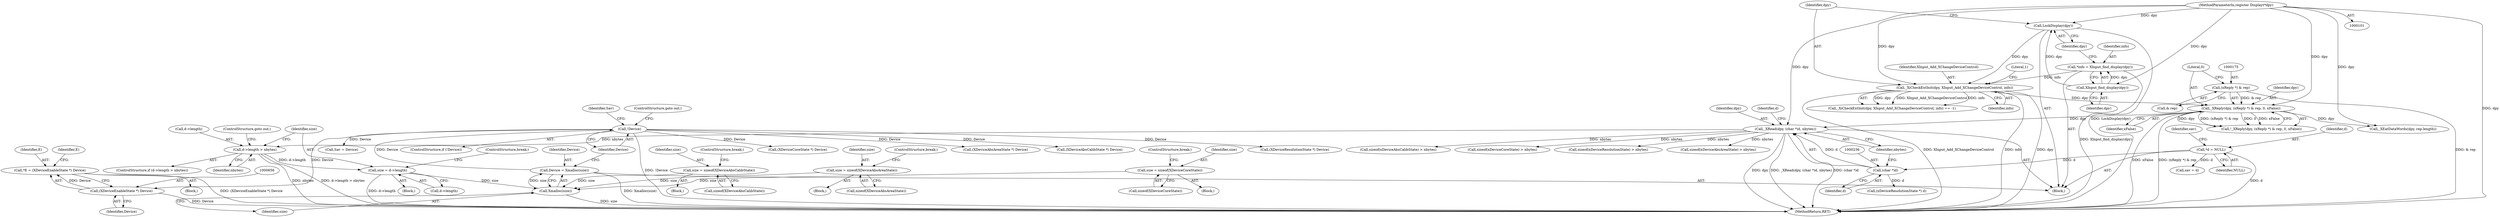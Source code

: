 digraph "0_libXi_19a9cd607de73947fcfb104682f203ffe4e1f4e5_0@pointer" {
"1000653" [label="(Call,*E = (XDeviceEnableState *) Device)"];
"1000655" [label="(Call,(XDeviceEnableState *) Device)"];
"1000347" [label="(Call,!Device)"];
"1000342" [label="(Call,Device = Xmalloc(size))"];
"1000344" [label="(Call,Xmalloc(size))"];
"1000297" [label="(Call,size = sizeof(XDeviceAbsCalibState))"];
"1000310" [label="(Call,size = sizeof(XDeviceAbsAreaState))"];
"1000323" [label="(Call,size = sizeof(XDeviceCoreState))"];
"1000336" [label="(Call,size = d->length)"];
"1000330" [label="(Call,d->length > nbytes)"];
"1000233" [label="(Call,_XRead(dpy, (char *)d, nbytes))"];
"1000172" [label="(Call,_XReply(dpy, (xReply *) & rep, 0, xFalse))"];
"1000133" [label="(Call,_XiCheckExtInit(dpy, XInput_Add_XChangeDeviceControl, info))"];
"1000129" [label="(Call,LockDisplay(dpy))"];
"1000127" [label="(Call,XInput_find_display(dpy))"];
"1000102" [label="(MethodParameterIn,register Display\t*dpy)"];
"1000125" [label="(Call,*info = XInput_find_display(dpy))"];
"1000174" [label="(Call,(xReply *) & rep)"];
"1000235" [label="(Call,(char *)d)"];
"1000115" [label="(Call,*d = NULL)"];
"1000135" [label="(Identifier,XInput_Add_XChangeDeviceControl)"];
"1000116" [label="(Identifier,d)"];
"1000645" [label="(Block,)"];
"1000655" [label="(Call,(XDeviceEnableState *) Device)"];
"1000303" [label="(Block,)"];
"1000176" [label="(Call,& rep)"];
"1000179" [label="(Identifier,xFalse)"];
"1000297" [label="(Call,size = sizeof(XDeviceAbsCalibState))"];
"1000654" [label="(Identifier,E)"];
"1000125" [label="(Call,*info = XInput_find_display(dpy))"];
"1000292" [label="(Call,sizeof(xDeviceAbsCalibState) > nbytes)"];
"1000345" [label="(Identifier,size)"];
"1000134" [label="(Identifier,dpy)"];
"1000312" [label="(Call,sizeof(XDeviceAbsAreaState))"];
"1000230" [label="(Call,sav = d)"];
"1000172" [label="(Call,_XReply(dpy, (xReply *) & rep, 0, xFalse))"];
"1000349" [label="(ControlStructure,goto out;)"];
"1000344" [label="(Call,Xmalloc(size))"];
"1000327" [label="(ControlStructure,break;)"];
"1000657" [label="(Identifier,Device)"];
"1000373" [label="(Call,(XDeviceResolutionState *) Device)"];
"1000243" [label="(Block,)"];
"1000127" [label="(Call,XInput_find_display(dpy))"];
"1000679" [label="(MethodReturn,RET)"];
"1000132" [label="(Call,_XiCheckExtInit(dpy, XInput_Add_XChangeDeviceControl, info) == -1)"];
"1000660" [label="(Identifier,E)"];
"1000299" [label="(Call,sizeof(XDeviceAbsCalibState))"];
"1000290" [label="(Block,)"];
"1000329" [label="(ControlStructure,if (d->length > nbytes))"];
"1000318" [label="(Call,sizeof(xDeviceCoreState) > nbytes)"];
"1000174" [label="(Call,(xReply *) & rep)"];
"1000323" [label="(Call,size = sizeof(XDeviceCoreState))"];
"1000350" [label="(Call,Sav = Device)"];
"1000346" [label="(ControlStructure,if (!Device))"];
"1000233" [label="(Call,_XRead(dpy, (char *)d, nbytes))"];
"1000343" [label="(Identifier,Device)"];
"1000126" [label="(Identifier,info)"];
"1000235" [label="(Call,(char *)d)"];
"1000237" [label="(Identifier,d)"];
"1000298" [label="(Identifier,size)"];
"1000342" [label="(Call,Device = Xmalloc(size))"];
"1000117" [label="(Identifier,NULL)"];
"1000251" [label="(Call,(xDeviceResolutionState *) d)"];
"1000324" [label="(Identifier,size)"];
"1000224" [label="(Call,_XEatDataWords(dpy, rep.length))"];
"1000138" [label="(Literal,1)"];
"1000129" [label="(Call,LockDisplay(dpy))"];
"1000128" [label="(Identifier,dpy)"];
"1000615" [label="(Call,(XDeviceCoreState *) Device)"];
"1000311" [label="(Identifier,size)"];
"1000115" [label="(Call,*d = NULL)"];
"1000130" [label="(Identifier,dpy)"];
"1000256" [label="(Call,sizeof(xDeviceResolutionState) > nbytes)"];
"1000136" [label="(Identifier,info)"];
"1000314" [label="(ControlStructure,break;)"];
"1000338" [label="(Call,d->length)"];
"1000330" [label="(Call,d->length > nbytes)"];
"1000348" [label="(Identifier,Device)"];
"1000547" [label="(Call,(XDeviceAbsAreaState *) Device)"];
"1000310" [label="(Call,size = sizeof(XDeviceAbsAreaState))"];
"1000325" [label="(Call,sizeof(XDeviceCoreState))"];
"1000120" [label="(Identifier,sav)"];
"1000351" [label="(Identifier,Sav)"];
"1000234" [label="(Identifier,dpy)"];
"1000653" [label="(Call,*E = (XDeviceEnableState *) Device)"];
"1000331" [label="(Call,d->length)"];
"1000465" [label="(Call,(XDeviceAbsCalibState *) Device)"];
"1000334" [label="(Identifier,nbytes)"];
"1000133" [label="(Call,_XiCheckExtInit(dpy, XInput_Add_XChangeDeviceControl, info))"];
"1000102" [label="(MethodParameterIn,register Display\t*dpy)"];
"1000305" [label="(Call,sizeof(xDeviceAbsAreaState) > nbytes)"];
"1000178" [label="(Literal,0)"];
"1000341" [label="(ControlStructure,break;)"];
"1000173" [label="(Identifier,dpy)"];
"1000301" [label="(ControlStructure,break;)"];
"1000241" [label="(Identifier,d)"];
"1000238" [label="(Identifier,nbytes)"];
"1000347" [label="(Call,!Device)"];
"1000337" [label="(Identifier,size)"];
"1000335" [label="(ControlStructure,goto out;)"];
"1000105" [label="(Block,)"];
"1000316" [label="(Block,)"];
"1000336" [label="(Call,size = d->length)"];
"1000171" [label="(Call,!_XReply(dpy, (xReply *) & rep, 0, xFalse))"];
"1000653" -> "1000645"  [label="AST: "];
"1000653" -> "1000655"  [label="CFG: "];
"1000654" -> "1000653"  [label="AST: "];
"1000655" -> "1000653"  [label="AST: "];
"1000660" -> "1000653"  [label="CFG: "];
"1000653" -> "1000679"  [label="DDG: (XDeviceEnableState *) Device"];
"1000655" -> "1000653"  [label="DDG: Device"];
"1000655" -> "1000657"  [label="CFG: "];
"1000656" -> "1000655"  [label="AST: "];
"1000657" -> "1000655"  [label="AST: "];
"1000655" -> "1000679"  [label="DDG: Device"];
"1000347" -> "1000655"  [label="DDG: Device"];
"1000347" -> "1000346"  [label="AST: "];
"1000347" -> "1000348"  [label="CFG: "];
"1000348" -> "1000347"  [label="AST: "];
"1000349" -> "1000347"  [label="CFG: "];
"1000351" -> "1000347"  [label="CFG: "];
"1000347" -> "1000679"  [label="DDG: !Device"];
"1000342" -> "1000347"  [label="DDG: Device"];
"1000347" -> "1000350"  [label="DDG: Device"];
"1000347" -> "1000373"  [label="DDG: Device"];
"1000347" -> "1000465"  [label="DDG: Device"];
"1000347" -> "1000547"  [label="DDG: Device"];
"1000347" -> "1000615"  [label="DDG: Device"];
"1000342" -> "1000105"  [label="AST: "];
"1000342" -> "1000344"  [label="CFG: "];
"1000343" -> "1000342"  [label="AST: "];
"1000344" -> "1000342"  [label="AST: "];
"1000348" -> "1000342"  [label="CFG: "];
"1000342" -> "1000679"  [label="DDG: Xmalloc(size)"];
"1000344" -> "1000342"  [label="DDG: size"];
"1000344" -> "1000345"  [label="CFG: "];
"1000345" -> "1000344"  [label="AST: "];
"1000344" -> "1000679"  [label="DDG: size"];
"1000297" -> "1000344"  [label="DDG: size"];
"1000310" -> "1000344"  [label="DDG: size"];
"1000323" -> "1000344"  [label="DDG: size"];
"1000336" -> "1000344"  [label="DDG: size"];
"1000297" -> "1000290"  [label="AST: "];
"1000297" -> "1000299"  [label="CFG: "];
"1000298" -> "1000297"  [label="AST: "];
"1000299" -> "1000297"  [label="AST: "];
"1000301" -> "1000297"  [label="CFG: "];
"1000310" -> "1000303"  [label="AST: "];
"1000310" -> "1000312"  [label="CFG: "];
"1000311" -> "1000310"  [label="AST: "];
"1000312" -> "1000310"  [label="AST: "];
"1000314" -> "1000310"  [label="CFG: "];
"1000323" -> "1000316"  [label="AST: "];
"1000323" -> "1000325"  [label="CFG: "];
"1000324" -> "1000323"  [label="AST: "];
"1000325" -> "1000323"  [label="AST: "];
"1000327" -> "1000323"  [label="CFG: "];
"1000336" -> "1000243"  [label="AST: "];
"1000336" -> "1000338"  [label="CFG: "];
"1000337" -> "1000336"  [label="AST: "];
"1000338" -> "1000336"  [label="AST: "];
"1000341" -> "1000336"  [label="CFG: "];
"1000336" -> "1000679"  [label="DDG: d->length"];
"1000330" -> "1000336"  [label="DDG: d->length"];
"1000330" -> "1000329"  [label="AST: "];
"1000330" -> "1000334"  [label="CFG: "];
"1000331" -> "1000330"  [label="AST: "];
"1000334" -> "1000330"  [label="AST: "];
"1000335" -> "1000330"  [label="CFG: "];
"1000337" -> "1000330"  [label="CFG: "];
"1000330" -> "1000679"  [label="DDG: nbytes"];
"1000330" -> "1000679"  [label="DDG: d->length > nbytes"];
"1000233" -> "1000330"  [label="DDG: nbytes"];
"1000233" -> "1000105"  [label="AST: "];
"1000233" -> "1000238"  [label="CFG: "];
"1000234" -> "1000233"  [label="AST: "];
"1000235" -> "1000233"  [label="AST: "];
"1000238" -> "1000233"  [label="AST: "];
"1000241" -> "1000233"  [label="CFG: "];
"1000233" -> "1000679"  [label="DDG: _XRead(dpy, (char *)d, nbytes)"];
"1000233" -> "1000679"  [label="DDG: (char *)d"];
"1000233" -> "1000679"  [label="DDG: dpy"];
"1000172" -> "1000233"  [label="DDG: dpy"];
"1000102" -> "1000233"  [label="DDG: dpy"];
"1000235" -> "1000233"  [label="DDG: d"];
"1000233" -> "1000256"  [label="DDG: nbytes"];
"1000233" -> "1000292"  [label="DDG: nbytes"];
"1000233" -> "1000305"  [label="DDG: nbytes"];
"1000233" -> "1000318"  [label="DDG: nbytes"];
"1000172" -> "1000171"  [label="AST: "];
"1000172" -> "1000179"  [label="CFG: "];
"1000173" -> "1000172"  [label="AST: "];
"1000174" -> "1000172"  [label="AST: "];
"1000178" -> "1000172"  [label="AST: "];
"1000179" -> "1000172"  [label="AST: "];
"1000171" -> "1000172"  [label="CFG: "];
"1000172" -> "1000679"  [label="DDG: xFalse"];
"1000172" -> "1000679"  [label="DDG: (xReply *) & rep"];
"1000172" -> "1000171"  [label="DDG: dpy"];
"1000172" -> "1000171"  [label="DDG: (xReply *) & rep"];
"1000172" -> "1000171"  [label="DDG: 0"];
"1000172" -> "1000171"  [label="DDG: xFalse"];
"1000133" -> "1000172"  [label="DDG: dpy"];
"1000102" -> "1000172"  [label="DDG: dpy"];
"1000174" -> "1000172"  [label="DDG: & rep"];
"1000172" -> "1000224"  [label="DDG: dpy"];
"1000133" -> "1000132"  [label="AST: "];
"1000133" -> "1000136"  [label="CFG: "];
"1000134" -> "1000133"  [label="AST: "];
"1000135" -> "1000133"  [label="AST: "];
"1000136" -> "1000133"  [label="AST: "];
"1000138" -> "1000133"  [label="CFG: "];
"1000133" -> "1000679"  [label="DDG: dpy"];
"1000133" -> "1000679"  [label="DDG: XInput_Add_XChangeDeviceControl"];
"1000133" -> "1000679"  [label="DDG: info"];
"1000133" -> "1000132"  [label="DDG: dpy"];
"1000133" -> "1000132"  [label="DDG: XInput_Add_XChangeDeviceControl"];
"1000133" -> "1000132"  [label="DDG: info"];
"1000129" -> "1000133"  [label="DDG: dpy"];
"1000102" -> "1000133"  [label="DDG: dpy"];
"1000125" -> "1000133"  [label="DDG: info"];
"1000129" -> "1000105"  [label="AST: "];
"1000129" -> "1000130"  [label="CFG: "];
"1000130" -> "1000129"  [label="AST: "];
"1000134" -> "1000129"  [label="CFG: "];
"1000129" -> "1000679"  [label="DDG: LockDisplay(dpy)"];
"1000127" -> "1000129"  [label="DDG: dpy"];
"1000102" -> "1000129"  [label="DDG: dpy"];
"1000127" -> "1000125"  [label="AST: "];
"1000127" -> "1000128"  [label="CFG: "];
"1000128" -> "1000127"  [label="AST: "];
"1000125" -> "1000127"  [label="CFG: "];
"1000127" -> "1000125"  [label="DDG: dpy"];
"1000102" -> "1000127"  [label="DDG: dpy"];
"1000102" -> "1000101"  [label="AST: "];
"1000102" -> "1000679"  [label="DDG: dpy"];
"1000102" -> "1000224"  [label="DDG: dpy"];
"1000125" -> "1000105"  [label="AST: "];
"1000126" -> "1000125"  [label="AST: "];
"1000130" -> "1000125"  [label="CFG: "];
"1000125" -> "1000679"  [label="DDG: XInput_find_display(dpy)"];
"1000174" -> "1000176"  [label="CFG: "];
"1000175" -> "1000174"  [label="AST: "];
"1000176" -> "1000174"  [label="AST: "];
"1000178" -> "1000174"  [label="CFG: "];
"1000174" -> "1000679"  [label="DDG: & rep"];
"1000235" -> "1000237"  [label="CFG: "];
"1000236" -> "1000235"  [label="AST: "];
"1000237" -> "1000235"  [label="AST: "];
"1000238" -> "1000235"  [label="CFG: "];
"1000115" -> "1000235"  [label="DDG: d"];
"1000235" -> "1000251"  [label="DDG: d"];
"1000115" -> "1000105"  [label="AST: "];
"1000115" -> "1000117"  [label="CFG: "];
"1000116" -> "1000115"  [label="AST: "];
"1000117" -> "1000115"  [label="AST: "];
"1000120" -> "1000115"  [label="CFG: "];
"1000115" -> "1000679"  [label="DDG: d"];
"1000115" -> "1000230"  [label="DDG: d"];
}
